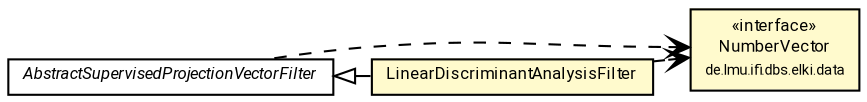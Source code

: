 #!/usr/local/bin/dot
#
# Class diagram 
# Generated by UMLGraph version R5_7_2-60-g0e99a6 (http://www.spinellis.gr/umlgraph/)
#

digraph G {
	graph [fontnames="svg"]
	edge [fontname="Roboto",fontsize=7,labelfontname="Roboto",labelfontsize=7,color="black"];
	node [fontname="Roboto",fontcolor="black",fontsize=8,shape=plaintext,margin=0,width=0,height=0];
	nodesep=0.15;
	ranksep=0.25;
	rankdir=LR;
	// de.lmu.ifi.dbs.elki.data.NumberVector
	c6337519 [label=<<table title="de.lmu.ifi.dbs.elki.data.NumberVector" border="0" cellborder="1" cellspacing="0" cellpadding="2" bgcolor="LemonChiffon" href="../../../data/NumberVector.html" target="_parent">
		<tr><td><table border="0" cellspacing="0" cellpadding="1">
		<tr><td align="center" balign="center"> &#171;interface&#187; </td></tr>
		<tr><td align="center" balign="center"> <font face="Roboto">NumberVector</font> </td></tr>
		<tr><td align="center" balign="center"> <font face="Roboto" point-size="7.0">de.lmu.ifi.dbs.elki.data</font> </td></tr>
		</table></td></tr>
		</table>>, URL="../../../data/NumberVector.html"];
	// de.lmu.ifi.dbs.elki.datasource.filter.transform.AbstractSupervisedProjectionVectorFilter<V extends de.lmu.ifi.dbs.elki.data.NumberVector>
	c6339023 [label=<<table title="de.lmu.ifi.dbs.elki.datasource.filter.transform.AbstractSupervisedProjectionVectorFilter" border="0" cellborder="1" cellspacing="0" cellpadding="2" href="AbstractSupervisedProjectionVectorFilter.html" target="_parent">
		<tr><td><table border="0" cellspacing="0" cellpadding="1">
		<tr><td align="center" balign="center"> <font face="Roboto"><i>AbstractSupervisedProjectionVectorFilter</i></font> </td></tr>
		</table></td></tr>
		</table>>, URL="AbstractSupervisedProjectionVectorFilter.html"];
	// de.lmu.ifi.dbs.elki.datasource.filter.transform.LinearDiscriminantAnalysisFilter<V extends de.lmu.ifi.dbs.elki.data.NumberVector>
	c6339042 [label=<<table title="de.lmu.ifi.dbs.elki.datasource.filter.transform.LinearDiscriminantAnalysisFilter" border="0" cellborder="1" cellspacing="0" cellpadding="2" bgcolor="lemonChiffon" href="LinearDiscriminantAnalysisFilter.html" target="_parent">
		<tr><td><table border="0" cellspacing="0" cellpadding="1">
		<tr><td align="center" balign="center"> <font face="Roboto">LinearDiscriminantAnalysisFilter</font> </td></tr>
		</table></td></tr>
		</table>>, URL="LinearDiscriminantAnalysisFilter.html"];
	// de.lmu.ifi.dbs.elki.datasource.filter.transform.LinearDiscriminantAnalysisFilter<V extends de.lmu.ifi.dbs.elki.data.NumberVector> extends de.lmu.ifi.dbs.elki.datasource.filter.transform.AbstractSupervisedProjectionVectorFilter<V extends de.lmu.ifi.dbs.elki.data.NumberVector>
	c6339023 -> c6339042 [arrowtail=empty,dir=back,weight=10];
	// de.lmu.ifi.dbs.elki.datasource.filter.transform.AbstractSupervisedProjectionVectorFilter<V extends de.lmu.ifi.dbs.elki.data.NumberVector> depend de.lmu.ifi.dbs.elki.data.NumberVector
	c6339023 -> c6337519 [arrowhead=open,style=dashed,weight=0];
	// de.lmu.ifi.dbs.elki.datasource.filter.transform.LinearDiscriminantAnalysisFilter<V extends de.lmu.ifi.dbs.elki.data.NumberVector> depend de.lmu.ifi.dbs.elki.data.NumberVector
	c6339042 -> c6337519 [arrowhead=open,style=dashed,weight=0];
}

